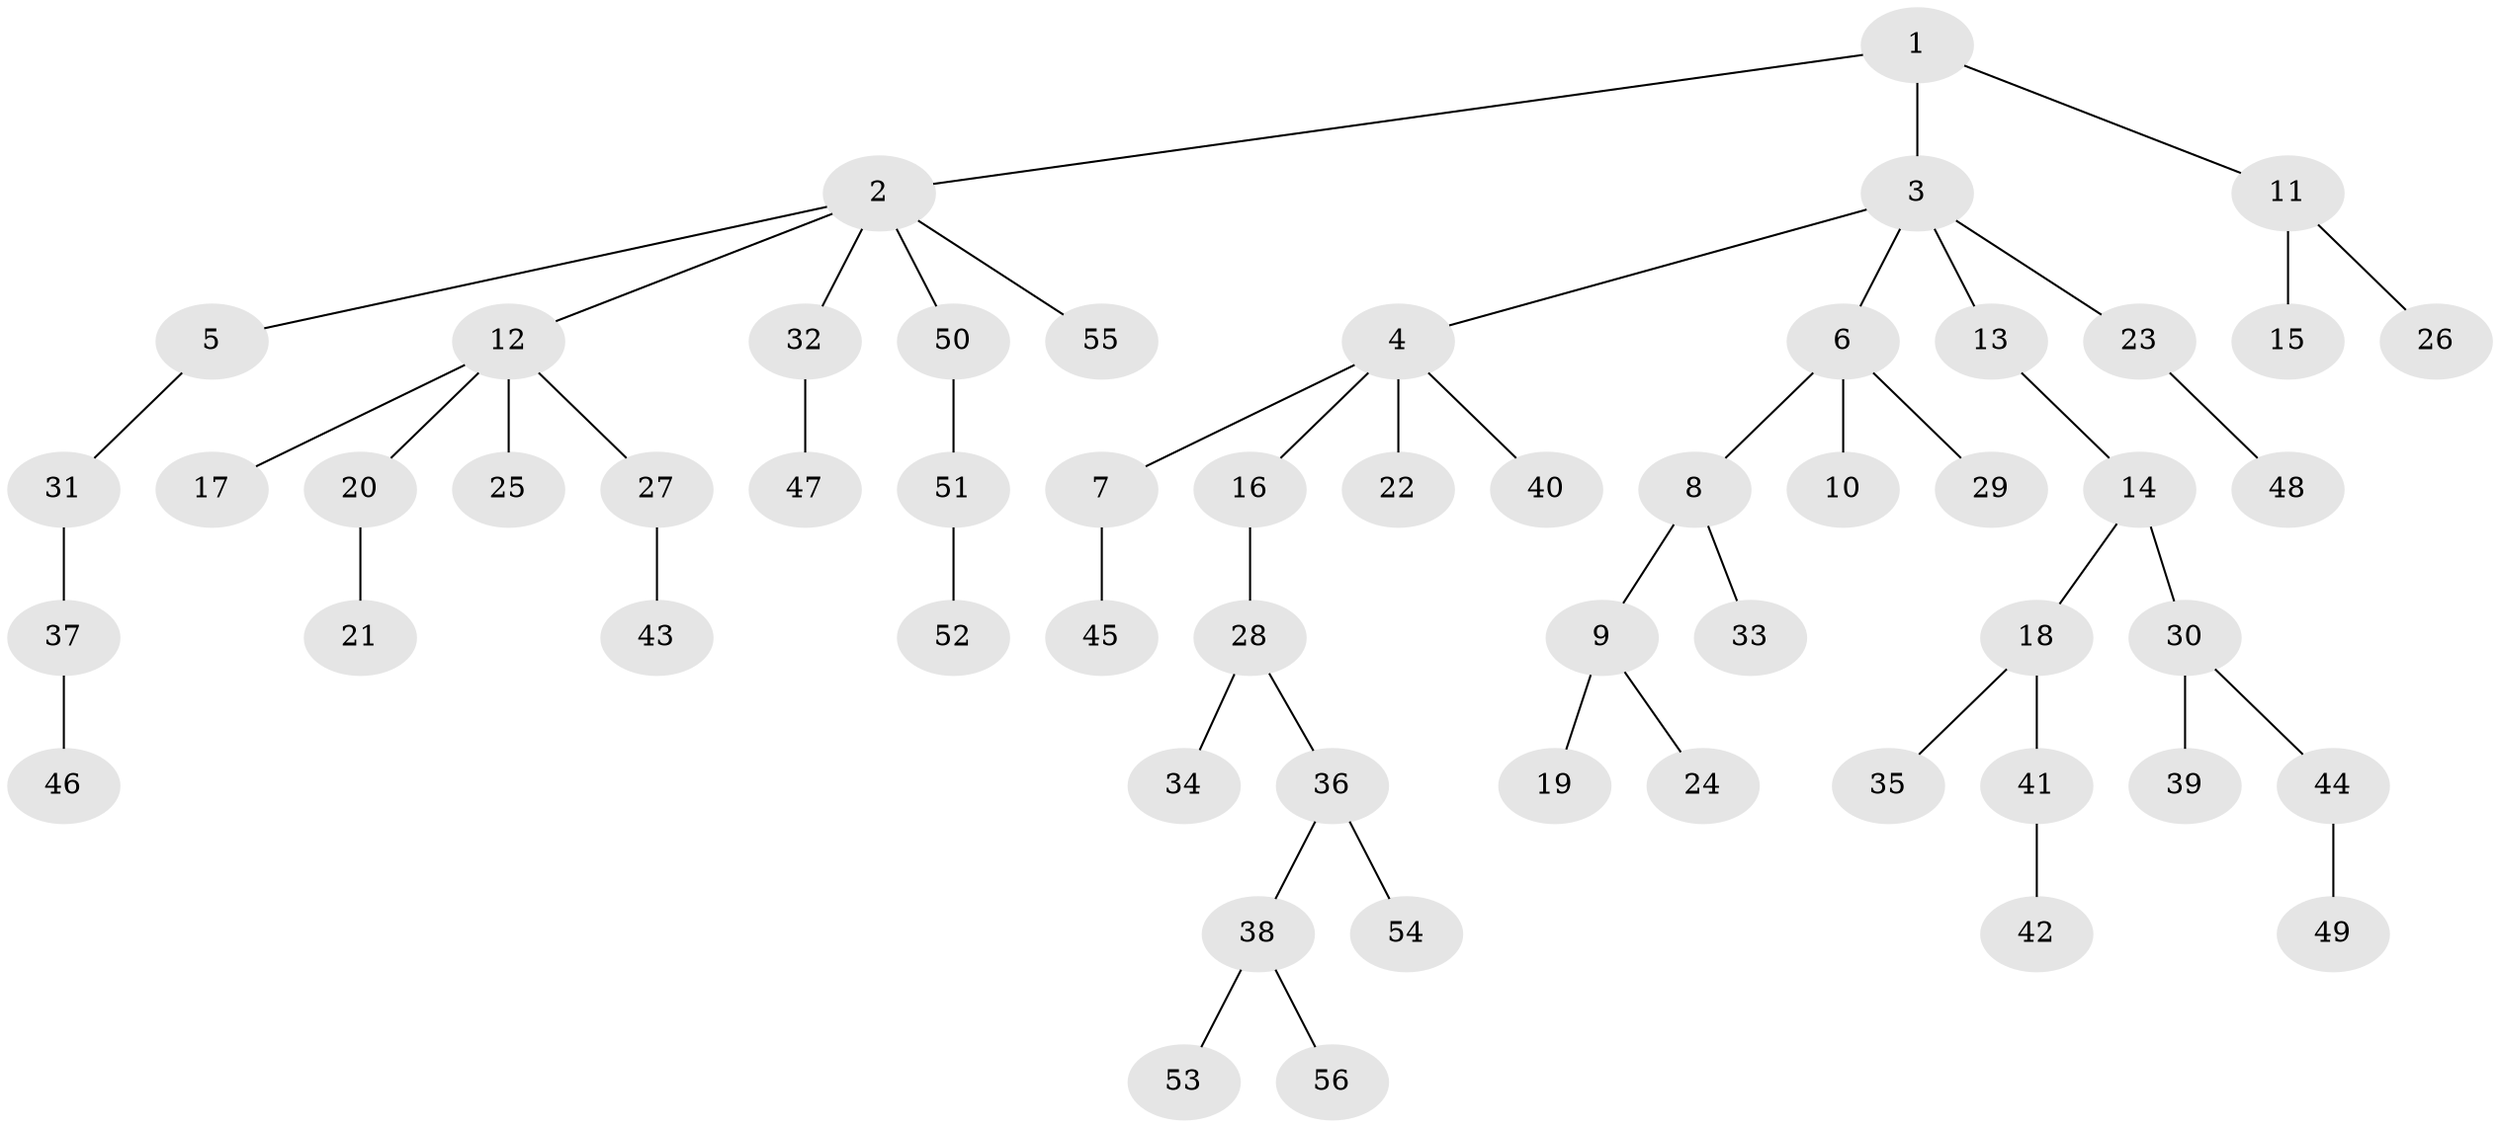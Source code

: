 // coarse degree distribution, {1: 0.5909090909090909, 2: 0.3181818181818182, 6: 0.045454545454545456, 9: 0.045454545454545456}
// Generated by graph-tools (version 1.1) at 2025/56/03/04/25 21:56:11]
// undirected, 56 vertices, 55 edges
graph export_dot {
graph [start="1"]
  node [color=gray90,style=filled];
  1;
  2;
  3;
  4;
  5;
  6;
  7;
  8;
  9;
  10;
  11;
  12;
  13;
  14;
  15;
  16;
  17;
  18;
  19;
  20;
  21;
  22;
  23;
  24;
  25;
  26;
  27;
  28;
  29;
  30;
  31;
  32;
  33;
  34;
  35;
  36;
  37;
  38;
  39;
  40;
  41;
  42;
  43;
  44;
  45;
  46;
  47;
  48;
  49;
  50;
  51;
  52;
  53;
  54;
  55;
  56;
  1 -- 2;
  1 -- 3;
  1 -- 11;
  2 -- 5;
  2 -- 12;
  2 -- 32;
  2 -- 50;
  2 -- 55;
  3 -- 4;
  3 -- 6;
  3 -- 13;
  3 -- 23;
  4 -- 7;
  4 -- 16;
  4 -- 22;
  4 -- 40;
  5 -- 31;
  6 -- 8;
  6 -- 10;
  6 -- 29;
  7 -- 45;
  8 -- 9;
  8 -- 33;
  9 -- 19;
  9 -- 24;
  11 -- 15;
  11 -- 26;
  12 -- 17;
  12 -- 20;
  12 -- 25;
  12 -- 27;
  13 -- 14;
  14 -- 18;
  14 -- 30;
  16 -- 28;
  18 -- 35;
  18 -- 41;
  20 -- 21;
  23 -- 48;
  27 -- 43;
  28 -- 34;
  28 -- 36;
  30 -- 39;
  30 -- 44;
  31 -- 37;
  32 -- 47;
  36 -- 38;
  36 -- 54;
  37 -- 46;
  38 -- 53;
  38 -- 56;
  41 -- 42;
  44 -- 49;
  50 -- 51;
  51 -- 52;
}
